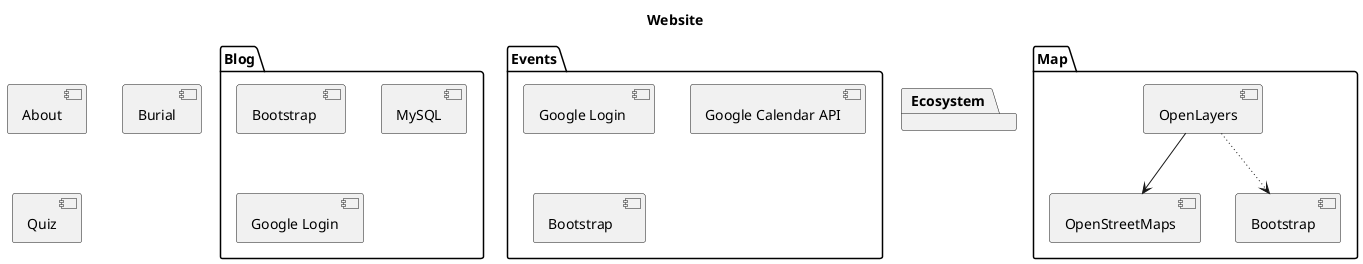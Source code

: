 @startuml

title Website

package "Map" {
  [OpenLayers]
  [OpenStreetMaps]
  [Bootstrap]
}

[About]

package "Ecosystem" {
}

[Burial]

[Quiz]

package "Blog" {
  [Bootstrap ]
  [MySQL]
  [Google Login]
}


package "Events" {
  [Google Login ]
  [Google Calendar API]
  [Bootstrap  ]
}

[OpenLayers] --> [OpenStreetMaps]
[OpenLayers] -[dotted]-> [Bootstrap]

@enduml
